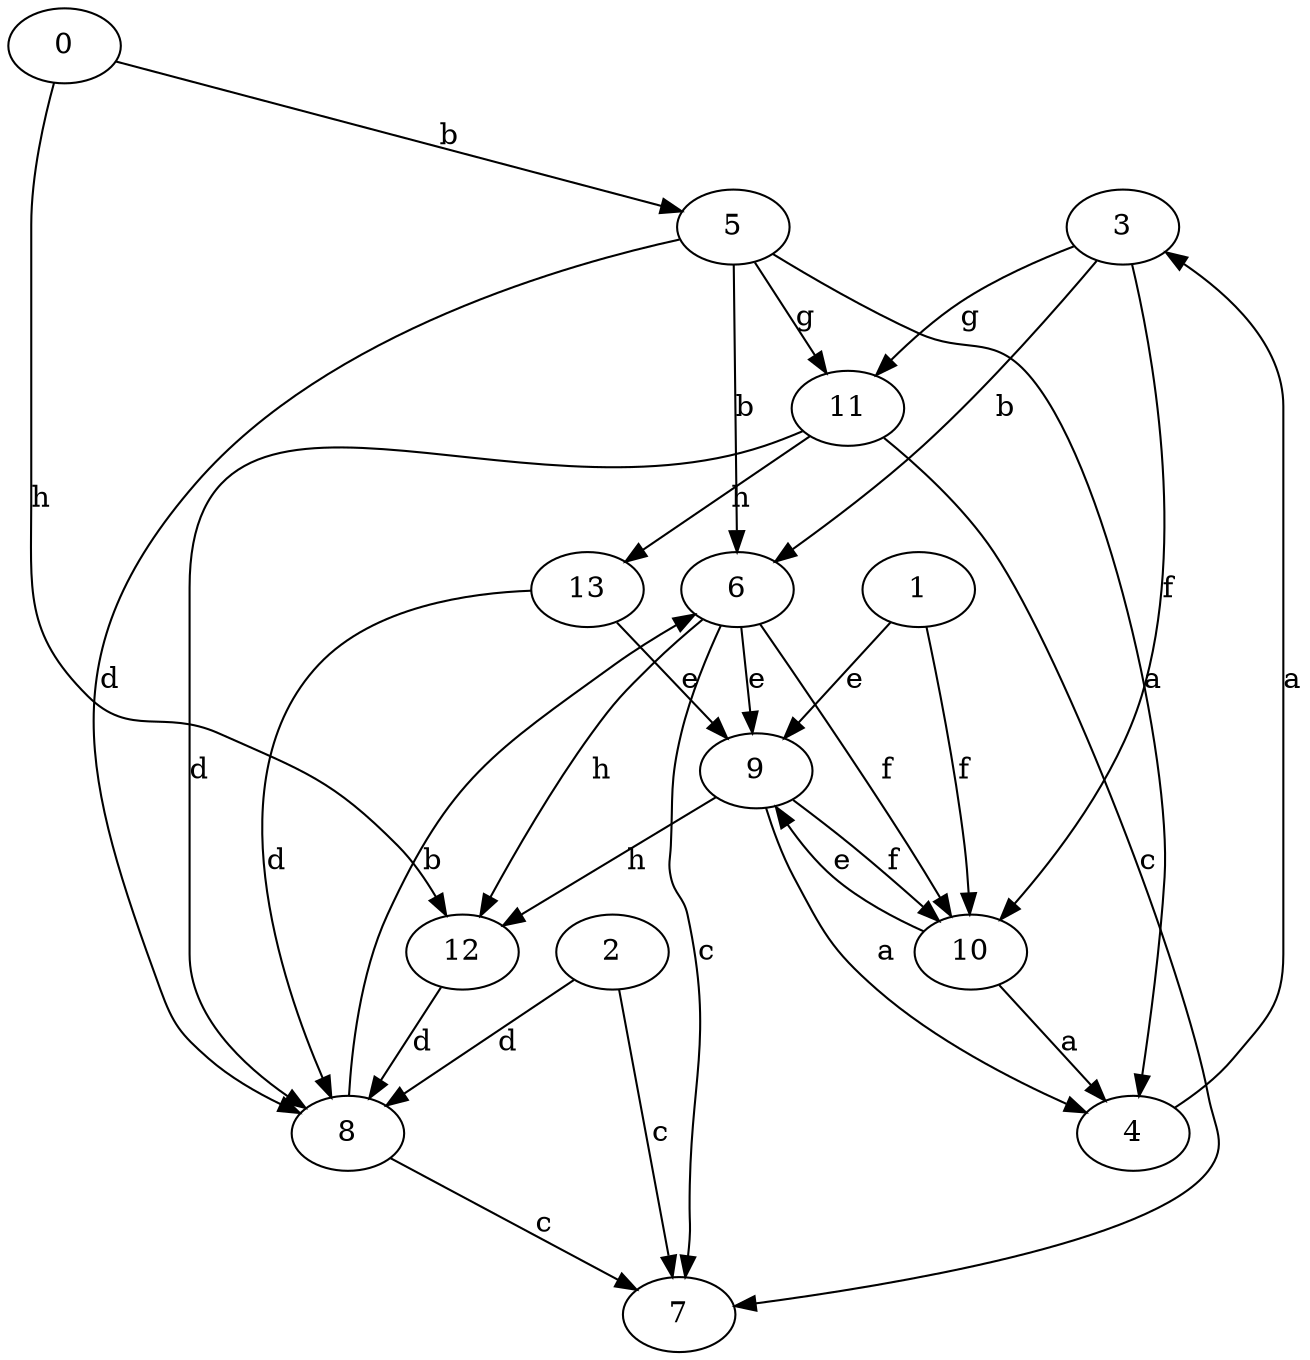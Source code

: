strict digraph  {
3;
0;
4;
5;
6;
7;
8;
9;
10;
11;
12;
13;
1;
2;
3 -> 6  [label=b];
3 -> 10  [label=f];
3 -> 11  [label=g];
0 -> 5  [label=b];
0 -> 12  [label=h];
4 -> 3  [label=a];
5 -> 4  [label=a];
5 -> 6  [label=b];
5 -> 8  [label=d];
5 -> 11  [label=g];
6 -> 7  [label=c];
6 -> 9  [label=e];
6 -> 10  [label=f];
6 -> 12  [label=h];
8 -> 6  [label=b];
8 -> 7  [label=c];
9 -> 4  [label=a];
9 -> 10  [label=f];
9 -> 12  [label=h];
10 -> 4  [label=a];
10 -> 9  [label=e];
11 -> 7  [label=c];
11 -> 8  [label=d];
11 -> 13  [label=h];
12 -> 8  [label=d];
13 -> 8  [label=d];
13 -> 9  [label=e];
1 -> 9  [label=e];
1 -> 10  [label=f];
2 -> 7  [label=c];
2 -> 8  [label=d];
}
